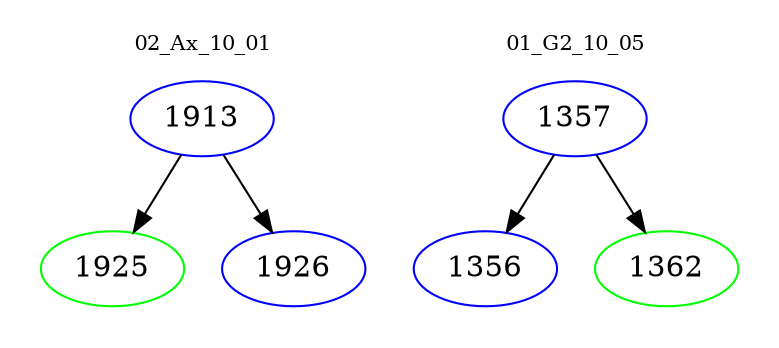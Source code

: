 digraph{
subgraph cluster_0 {
color = white
label = "02_Ax_10_01";
fontsize=10;
T0_1913 [label="1913", color="blue"]
T0_1913 -> T0_1925 [color="black"]
T0_1925 [label="1925", color="green"]
T0_1913 -> T0_1926 [color="black"]
T0_1926 [label="1926", color="blue"]
}
subgraph cluster_1 {
color = white
label = "01_G2_10_05";
fontsize=10;
T1_1357 [label="1357", color="blue"]
T1_1357 -> T1_1356 [color="black"]
T1_1356 [label="1356", color="blue"]
T1_1357 -> T1_1362 [color="black"]
T1_1362 [label="1362", color="green"]
}
}
